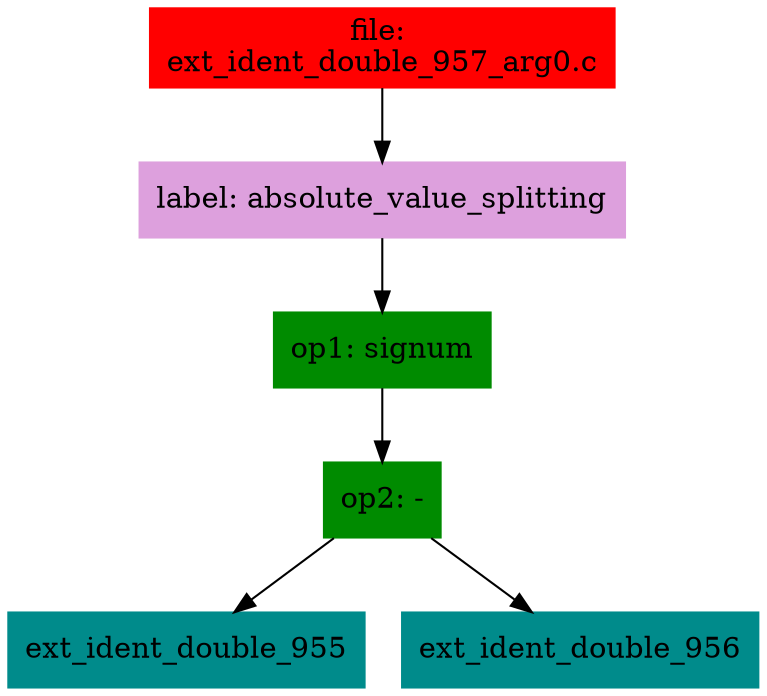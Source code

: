 digraph G {
node [shape=box]

0 [label="file: 
ext_ident_double_957_arg0.c",color=red, style=filled]
1 [label="label: absolute_value_splitting",color=plum, style=filled]
0 -> 1
2 [label="op1: signum",color=green4, style=filled]
1 -> 2
3 [label="op2: -",color=green4, style=filled]
2 -> 3
4 [label="ext_ident_double_955",color=cyan4, style=filled]
3 -> 4
9 [label="ext_ident_double_956",color=cyan4, style=filled]
3 -> 9


}

